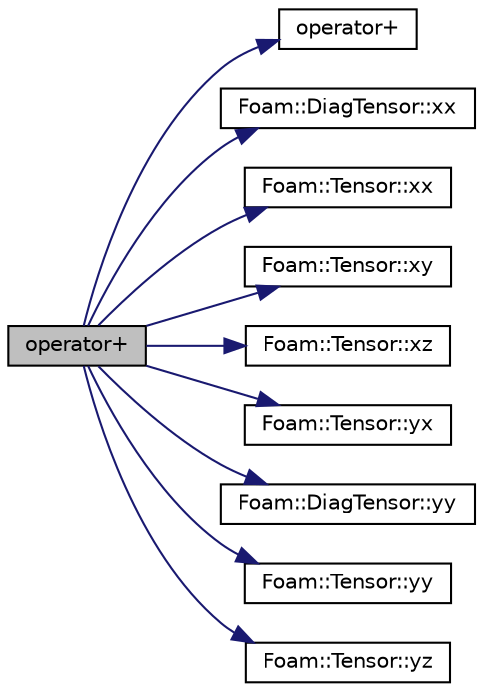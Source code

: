 digraph "operator+"
{
  bgcolor="transparent";
  edge [fontname="Helvetica",fontsize="10",labelfontname="Helvetica",labelfontsize="10"];
  node [fontname="Helvetica",fontsize="10",shape=record];
  rankdir="LR";
  Node1 [label="operator+",height=0.2,width=0.4,color="black", fillcolor="grey75", style="filled" fontcolor="black"];
  Node1 -> Node2 [color="midnightblue",fontsize="10",style="solid",fontname="Helvetica"];
  Node2 [label="operator+",height=0.2,width=0.4,color="black",URL="$namespaceFoam.html#aa506e4eea63c31f21084fcdcb304aea6"];
  Node1 -> Node3 [color="midnightblue",fontsize="10",style="solid",fontname="Helvetica"];
  Node3 [label="Foam::DiagTensor::xx",height=0.2,width=0.4,color="black",URL="$classFoam_1_1DiagTensor.html#adefeff2f0e457c0e62a5e9d1292e3569"];
  Node1 -> Node4 [color="midnightblue",fontsize="10",style="solid",fontname="Helvetica"];
  Node4 [label="Foam::Tensor::xx",height=0.2,width=0.4,color="black",URL="$classFoam_1_1Tensor.html#adefeff2f0e457c0e62a5e9d1292e3569"];
  Node1 -> Node5 [color="midnightblue",fontsize="10",style="solid",fontname="Helvetica"];
  Node5 [label="Foam::Tensor::xy",height=0.2,width=0.4,color="black",URL="$classFoam_1_1Tensor.html#a9eba447e6738c78e6b0694c15b09236e"];
  Node1 -> Node6 [color="midnightblue",fontsize="10",style="solid",fontname="Helvetica"];
  Node6 [label="Foam::Tensor::xz",height=0.2,width=0.4,color="black",URL="$classFoam_1_1Tensor.html#a217bb40fe6bbc4fd0d1f61fb1585d47e"];
  Node1 -> Node7 [color="midnightblue",fontsize="10",style="solid",fontname="Helvetica"];
  Node7 [label="Foam::Tensor::yx",height=0.2,width=0.4,color="black",URL="$classFoam_1_1Tensor.html#a6db6b3dd02257844bb6fc0b9bf95ff5c"];
  Node1 -> Node8 [color="midnightblue",fontsize="10",style="solid",fontname="Helvetica"];
  Node8 [label="Foam::DiagTensor::yy",height=0.2,width=0.4,color="black",URL="$classFoam_1_1DiagTensor.html#a1fabd792063b2f2c0c53693512a5baeb"];
  Node1 -> Node9 [color="midnightblue",fontsize="10",style="solid",fontname="Helvetica"];
  Node9 [label="Foam::Tensor::yy",height=0.2,width=0.4,color="black",URL="$classFoam_1_1Tensor.html#a1fabd792063b2f2c0c53693512a5baeb"];
  Node1 -> Node10 [color="midnightblue",fontsize="10",style="solid",fontname="Helvetica"];
  Node10 [label="Foam::Tensor::yz",height=0.2,width=0.4,color="black",URL="$classFoam_1_1Tensor.html#aded7c943a25c96a9b28f63116b1060c8"];
}
